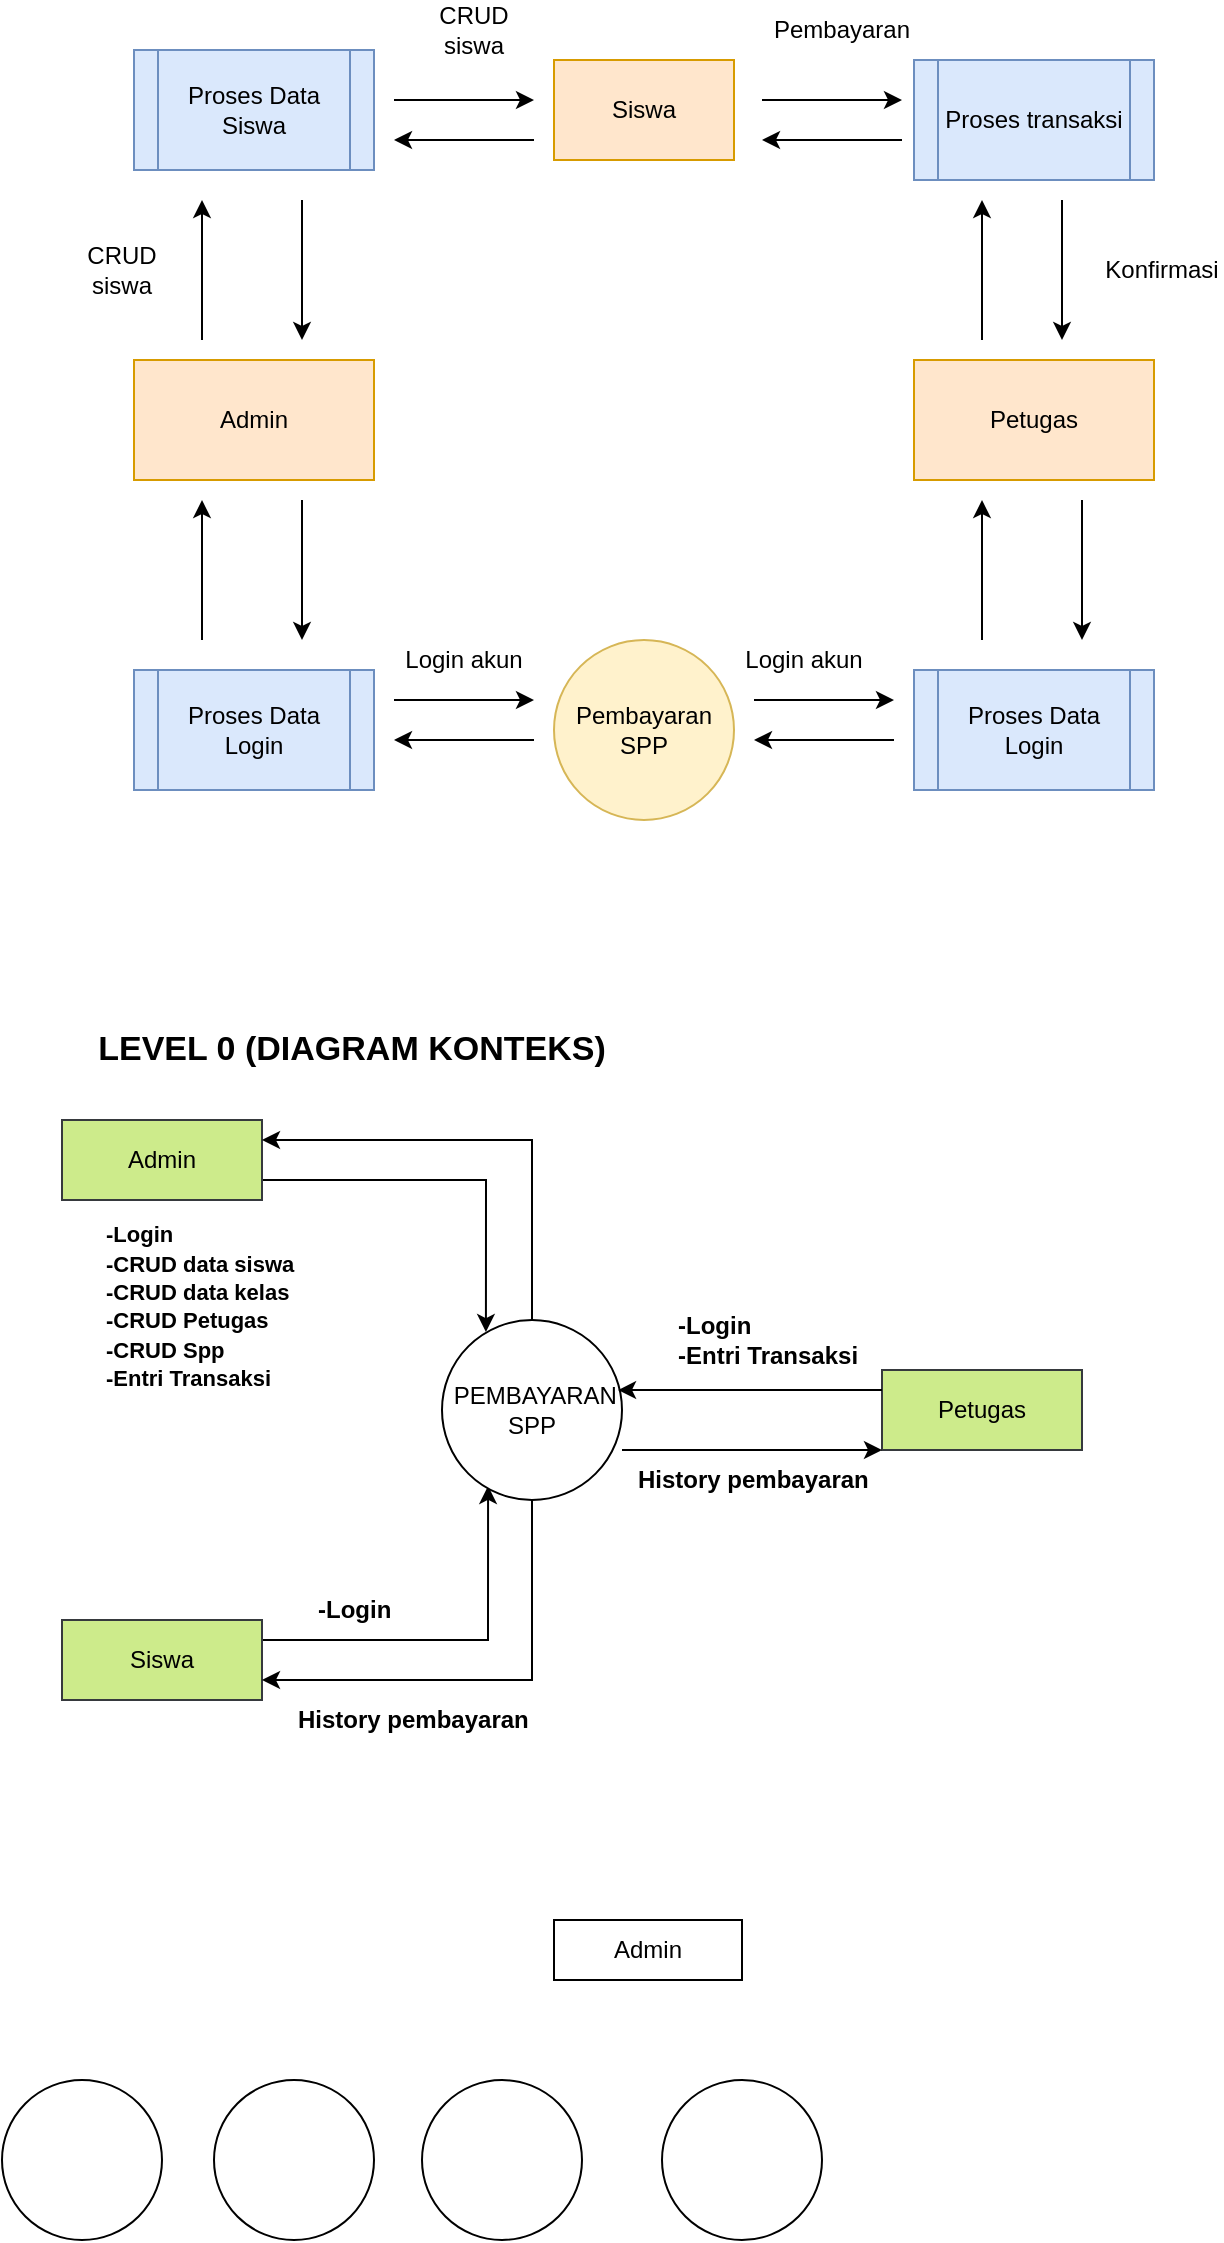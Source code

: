 <mxfile version="21.0.8" type="device"><diagram name="DFD SPP" id="yeEA-f_DbcWphS2s1jVh"><mxGraphModel dx="926" dy="509" grid="1" gridSize="10" guides="1" tooltips="1" connect="1" arrows="1" fold="1" page="1" pageScale="1" pageWidth="2339" pageHeight="3300" math="0" shadow="0"><root><mxCell id="0"/><mxCell id="1" parent="0"/><mxCell id="ZcFyxv2DwSvhIhKBIC_s-2" value="Pembayaran&lt;br&gt;SPP" style="ellipse;whiteSpace=wrap;html=1;aspect=fixed;fillColor=#fff2cc;strokeColor=#d6b656;" vertex="1" parent="1"><mxGeometry x="916" y="490" width="90" height="90" as="geometry"/></mxCell><mxCell id="ZcFyxv2DwSvhIhKBIC_s-3" value="Proses Data Login" style="shape=process;whiteSpace=wrap;html=1;backgroundOutline=1;fillColor=#dae8fc;strokeColor=#6c8ebf;" vertex="1" parent="1"><mxGeometry x="706" y="505" width="120" height="60" as="geometry"/></mxCell><mxCell id="ZcFyxv2DwSvhIhKBIC_s-4" value="Proses Data Login" style="shape=process;whiteSpace=wrap;html=1;backgroundOutline=1;fillColor=#dae8fc;strokeColor=#6c8ebf;" vertex="1" parent="1"><mxGeometry x="1096" y="505" width="120" height="60" as="geometry"/></mxCell><mxCell id="ZcFyxv2DwSvhIhKBIC_s-5" value="" style="endArrow=classic;html=1;rounded=0;" edge="1" parent="1"><mxGeometry width="50" height="50" relative="1" as="geometry"><mxPoint x="836" y="520" as="sourcePoint"/><mxPoint x="906" y="520" as="targetPoint"/></mxGeometry></mxCell><mxCell id="ZcFyxv2DwSvhIhKBIC_s-6" value="" style="endArrow=classic;html=1;rounded=0;" edge="1" parent="1"><mxGeometry width="50" height="50" relative="1" as="geometry"><mxPoint x="906" y="540" as="sourcePoint"/><mxPoint x="836" y="540" as="targetPoint"/></mxGeometry></mxCell><mxCell id="ZcFyxv2DwSvhIhKBIC_s-7" value="" style="endArrow=classic;html=1;rounded=0;" edge="1" parent="1"><mxGeometry width="50" height="50" relative="1" as="geometry"><mxPoint x="1086" y="540" as="sourcePoint"/><mxPoint x="1016" y="540" as="targetPoint"/></mxGeometry></mxCell><mxCell id="ZcFyxv2DwSvhIhKBIC_s-8" value="" style="endArrow=classic;html=1;rounded=0;" edge="1" parent="1"><mxGeometry width="50" height="50" relative="1" as="geometry"><mxPoint x="1016" y="520" as="sourcePoint"/><mxPoint x="1086" y="520" as="targetPoint"/></mxGeometry></mxCell><mxCell id="ZcFyxv2DwSvhIhKBIC_s-9" value="Login akun" style="text;html=1;strokeColor=none;fillColor=none;align=center;verticalAlign=middle;whiteSpace=wrap;rounded=0;" vertex="1" parent="1"><mxGeometry x="836" y="495" width="70" height="10" as="geometry"/></mxCell><mxCell id="ZcFyxv2DwSvhIhKBIC_s-10" value="Login akun" style="text;html=1;strokeColor=none;fillColor=none;align=center;verticalAlign=middle;whiteSpace=wrap;rounded=0;" vertex="1" parent="1"><mxGeometry x="1006" y="495" width="70" height="10" as="geometry"/></mxCell><mxCell id="ZcFyxv2DwSvhIhKBIC_s-11" value="Admin" style="rounded=0;whiteSpace=wrap;html=1;fillColor=#ffe6cc;strokeColor=#d79b00;" vertex="1" parent="1"><mxGeometry x="706" y="350" width="120" height="60" as="geometry"/></mxCell><mxCell id="ZcFyxv2DwSvhIhKBIC_s-12" value="" style="endArrow=classic;html=1;rounded=0;" edge="1" parent="1"><mxGeometry width="50" height="50" relative="1" as="geometry"><mxPoint x="790" y="420" as="sourcePoint"/><mxPoint x="790" y="490" as="targetPoint"/></mxGeometry></mxCell><mxCell id="ZcFyxv2DwSvhIhKBIC_s-13" value="" style="endArrow=classic;html=1;rounded=0;" edge="1" parent="1"><mxGeometry width="50" height="50" relative="1" as="geometry"><mxPoint x="740" y="490" as="sourcePoint"/><mxPoint x="740" y="420" as="targetPoint"/></mxGeometry></mxCell><mxCell id="ZcFyxv2DwSvhIhKBIC_s-14" value="Petugas" style="rounded=0;whiteSpace=wrap;html=1;fillColor=#ffe6cc;strokeColor=#d79b00;" vertex="1" parent="1"><mxGeometry x="1096" y="350" width="120" height="60" as="geometry"/></mxCell><mxCell id="ZcFyxv2DwSvhIhKBIC_s-15" value="Proses Data Siswa" style="shape=process;whiteSpace=wrap;html=1;backgroundOutline=1;fillColor=#dae8fc;strokeColor=#6c8ebf;" vertex="1" parent="1"><mxGeometry x="706" y="195" width="120" height="60" as="geometry"/></mxCell><mxCell id="ZcFyxv2DwSvhIhKBIC_s-16" value="Proses transaksi" style="shape=process;whiteSpace=wrap;html=1;backgroundOutline=1;fillColor=#dae8fc;strokeColor=#6c8ebf;" vertex="1" parent="1"><mxGeometry x="1096" y="200" width="120" height="60" as="geometry"/></mxCell><mxCell id="ZcFyxv2DwSvhIhKBIC_s-17" value="" style="endArrow=classic;html=1;rounded=0;" edge="1" parent="1"><mxGeometry width="50" height="50" relative="1" as="geometry"><mxPoint x="790" y="270" as="sourcePoint"/><mxPoint x="790" y="340" as="targetPoint"/></mxGeometry></mxCell><mxCell id="ZcFyxv2DwSvhIhKBIC_s-18" value="" style="endArrow=classic;html=1;rounded=0;" edge="1" parent="1"><mxGeometry width="50" height="50" relative="1" as="geometry"><mxPoint x="740" y="340" as="sourcePoint"/><mxPoint x="740" y="270" as="targetPoint"/></mxGeometry></mxCell><mxCell id="ZcFyxv2DwSvhIhKBIC_s-19" value="Siswa" style="rounded=0;whiteSpace=wrap;html=1;fillColor=#ffe6cc;strokeColor=#d79b00;" vertex="1" parent="1"><mxGeometry x="916" y="200" width="90" height="50" as="geometry"/></mxCell><mxCell id="ZcFyxv2DwSvhIhKBIC_s-20" value="" style="endArrow=classic;html=1;rounded=0;" edge="1" parent="1"><mxGeometry width="50" height="50" relative="1" as="geometry"><mxPoint x="1180" y="420" as="sourcePoint"/><mxPoint x="1180" y="490" as="targetPoint"/></mxGeometry></mxCell><mxCell id="ZcFyxv2DwSvhIhKBIC_s-21" value="" style="endArrow=classic;html=1;rounded=0;" edge="1" parent="1"><mxGeometry width="50" height="50" relative="1" as="geometry"><mxPoint x="1130" y="490" as="sourcePoint"/><mxPoint x="1130" y="420" as="targetPoint"/></mxGeometry></mxCell><mxCell id="ZcFyxv2DwSvhIhKBIC_s-22" value="" style="endArrow=classic;html=1;rounded=0;" edge="1" parent="1"><mxGeometry width="50" height="50" relative="1" as="geometry"><mxPoint x="1130" y="340" as="sourcePoint"/><mxPoint x="1130" y="270" as="targetPoint"/></mxGeometry></mxCell><mxCell id="ZcFyxv2DwSvhIhKBIC_s-23" value="" style="endArrow=classic;html=1;rounded=0;" edge="1" parent="1"><mxGeometry width="50" height="50" relative="1" as="geometry"><mxPoint x="1170" y="270" as="sourcePoint"/><mxPoint x="1170" y="340" as="targetPoint"/></mxGeometry></mxCell><mxCell id="ZcFyxv2DwSvhIhKBIC_s-24" value="" style="endArrow=classic;html=1;rounded=0;" edge="1" parent="1"><mxGeometry width="50" height="50" relative="1" as="geometry"><mxPoint x="906" y="240" as="sourcePoint"/><mxPoint x="836" y="240" as="targetPoint"/></mxGeometry></mxCell><mxCell id="ZcFyxv2DwSvhIhKBIC_s-25" value="" style="endArrow=classic;html=1;rounded=0;" edge="1" parent="1"><mxGeometry width="50" height="50" relative="1" as="geometry"><mxPoint x="836" y="220" as="sourcePoint"/><mxPoint x="906" y="220" as="targetPoint"/></mxGeometry></mxCell><mxCell id="ZcFyxv2DwSvhIhKBIC_s-26" value="" style="endArrow=classic;html=1;rounded=0;" edge="1" parent="1"><mxGeometry width="50" height="50" relative="1" as="geometry"><mxPoint x="1090" y="240" as="sourcePoint"/><mxPoint x="1020" y="240" as="targetPoint"/></mxGeometry></mxCell><mxCell id="ZcFyxv2DwSvhIhKBIC_s-27" value="" style="endArrow=classic;html=1;rounded=0;" edge="1" parent="1"><mxGeometry width="50" height="50" relative="1" as="geometry"><mxPoint x="1020" y="220" as="sourcePoint"/><mxPoint x="1090" y="220" as="targetPoint"/></mxGeometry></mxCell><mxCell id="ZcFyxv2DwSvhIhKBIC_s-28" value="CRUD siswa" style="text;html=1;strokeColor=none;fillColor=none;align=center;verticalAlign=middle;whiteSpace=wrap;rounded=0;" vertex="1" parent="1"><mxGeometry x="846" y="170" width="60" height="30" as="geometry"/></mxCell><mxCell id="ZcFyxv2DwSvhIhKBIC_s-29" value="CRUD siswa" style="text;html=1;strokeColor=none;fillColor=none;align=center;verticalAlign=middle;whiteSpace=wrap;rounded=0;" vertex="1" parent="1"><mxGeometry x="670" y="290" width="60" height="30" as="geometry"/></mxCell><mxCell id="ZcFyxv2DwSvhIhKBIC_s-30" value="Pembayaran" style="text;html=1;strokeColor=none;fillColor=none;align=center;verticalAlign=middle;whiteSpace=wrap;rounded=0;" vertex="1" parent="1"><mxGeometry x="1030" y="170" width="60" height="30" as="geometry"/></mxCell><mxCell id="ZcFyxv2DwSvhIhKBIC_s-31" value="Konfirmasi" style="text;html=1;strokeColor=none;fillColor=none;align=center;verticalAlign=middle;whiteSpace=wrap;rounded=0;" vertex="1" parent="1"><mxGeometry x="1190" y="290" width="60" height="30" as="geometry"/></mxCell><mxCell id="ZcFyxv2DwSvhIhKBIC_s-50" style="edgeStyle=orthogonalEdgeStyle;rounded=0;orthogonalLoop=1;jettySize=auto;html=1;exitX=1;exitY=0.75;exitDx=0;exitDy=0;entryX=0.244;entryY=0.067;entryDx=0;entryDy=0;entryPerimeter=0;" edge="1" parent="1" source="ZcFyxv2DwSvhIhKBIC_s-32" target="ZcFyxv2DwSvhIhKBIC_s-35"><mxGeometry relative="1" as="geometry"/></mxCell><mxCell id="ZcFyxv2DwSvhIhKBIC_s-32" value="Admin" style="rounded=0;whiteSpace=wrap;html=1;fillColor=#cdeb8b;strokeColor=#36393d;" vertex="1" parent="1"><mxGeometry x="670" y="730" width="100" height="40" as="geometry"/></mxCell><mxCell id="ZcFyxv2DwSvhIhKBIC_s-33" value="Petugas" style="rounded=0;whiteSpace=wrap;html=1;fillColor=#cdeb8b;strokeColor=#36393d;" vertex="1" parent="1"><mxGeometry x="1080" y="855" width="100" height="40" as="geometry"/></mxCell><mxCell id="ZcFyxv2DwSvhIhKBIC_s-47" style="edgeStyle=orthogonalEdgeStyle;rounded=0;orthogonalLoop=1;jettySize=auto;html=1;exitX=1;exitY=0.25;exitDx=0;exitDy=0;entryX=0.256;entryY=0.922;entryDx=0;entryDy=0;entryPerimeter=0;" edge="1" parent="1" source="ZcFyxv2DwSvhIhKBIC_s-34" target="ZcFyxv2DwSvhIhKBIC_s-35"><mxGeometry relative="1" as="geometry"/></mxCell><mxCell id="ZcFyxv2DwSvhIhKBIC_s-34" value="Siswa" style="rounded=0;whiteSpace=wrap;html=1;fillColor=#cdeb8b;strokeColor=#36393d;" vertex="1" parent="1"><mxGeometry x="670" y="980" width="100" height="40" as="geometry"/></mxCell><mxCell id="ZcFyxv2DwSvhIhKBIC_s-45" style="edgeStyle=orthogonalEdgeStyle;rounded=0;orthogonalLoop=1;jettySize=auto;html=1;exitX=0.5;exitY=1;exitDx=0;exitDy=0;entryX=1;entryY=0.75;entryDx=0;entryDy=0;" edge="1" parent="1" source="ZcFyxv2DwSvhIhKBIC_s-35" target="ZcFyxv2DwSvhIhKBIC_s-34"><mxGeometry relative="1" as="geometry"/></mxCell><mxCell id="ZcFyxv2DwSvhIhKBIC_s-49" style="edgeStyle=orthogonalEdgeStyle;rounded=0;orthogonalLoop=1;jettySize=auto;html=1;exitX=0.5;exitY=0;exitDx=0;exitDy=0;entryX=1;entryY=0.25;entryDx=0;entryDy=0;" edge="1" parent="1" source="ZcFyxv2DwSvhIhKBIC_s-35" target="ZcFyxv2DwSvhIhKBIC_s-32"><mxGeometry relative="1" as="geometry"/></mxCell><mxCell id="ZcFyxv2DwSvhIhKBIC_s-35" value="&amp;nbsp;PEMBAYARAN SPP" style="ellipse;whiteSpace=wrap;html=1;aspect=fixed;" vertex="1" parent="1"><mxGeometry x="860" y="830" width="90" height="90" as="geometry"/></mxCell><mxCell id="ZcFyxv2DwSvhIhKBIC_s-37" value="&lt;font style=&quot;font-size: 11px;&quot;&gt;&lt;b&gt;-Login&lt;br&gt;-CRUD data siswa&lt;br&gt;-CRUD data kelas&lt;br&gt;-CRUD Petugas&lt;br&gt;-CRUD Spp&lt;br&gt;-Entri Transaksi&lt;br&gt;&lt;br&gt;&lt;/b&gt;&lt;/font&gt;" style="text;html=1;strokeColor=none;fillColor=none;align=left;verticalAlign=middle;whiteSpace=wrap;rounded=0;" vertex="1" parent="1"><mxGeometry x="690" y="765" width="180" height="130" as="geometry"/></mxCell><mxCell id="ZcFyxv2DwSvhIhKBIC_s-39" value="&lt;b&gt;-Login&lt;br&gt;&lt;/b&gt;" style="text;html=1;strokeColor=none;fillColor=none;align=left;verticalAlign=middle;whiteSpace=wrap;rounded=0;" vertex="1" parent="1"><mxGeometry x="796" y="960" width="54" height="30" as="geometry"/></mxCell><mxCell id="ZcFyxv2DwSvhIhKBIC_s-41" value="&lt;b&gt;-Login&lt;br&gt;-Entri Transaksi&lt;br&gt;&lt;/b&gt;" style="text;html=1;strokeColor=none;fillColor=none;align=left;verticalAlign=middle;whiteSpace=wrap;rounded=0;" vertex="1" parent="1"><mxGeometry x="976" y="825" width="100" height="30" as="geometry"/></mxCell><mxCell id="ZcFyxv2DwSvhIhKBIC_s-42" value="" style="endArrow=classic;html=1;rounded=0;exitX=0;exitY=0.25;exitDx=0;exitDy=0;entryX=0.978;entryY=0.389;entryDx=0;entryDy=0;entryPerimeter=0;" edge="1" parent="1" source="ZcFyxv2DwSvhIhKBIC_s-33" target="ZcFyxv2DwSvhIhKBIC_s-35"><mxGeometry width="50" height="50" relative="1" as="geometry"><mxPoint x="930" y="870" as="sourcePoint"/><mxPoint x="980" y="820" as="targetPoint"/></mxGeometry></mxCell><mxCell id="ZcFyxv2DwSvhIhKBIC_s-43" value="" style="endArrow=classic;html=1;rounded=0;entryX=0;entryY=1;entryDx=0;entryDy=0;" edge="1" parent="1" target="ZcFyxv2DwSvhIhKBIC_s-33"><mxGeometry width="50" height="50" relative="1" as="geometry"><mxPoint x="950" y="895" as="sourcePoint"/><mxPoint x="1020" y="870" as="targetPoint"/><Array as="points"/></mxGeometry></mxCell><mxCell id="ZcFyxv2DwSvhIhKBIC_s-44" value="&lt;b&gt;History pembayaran&lt;br&gt;&lt;/b&gt;" style="text;html=1;strokeColor=none;fillColor=none;align=left;verticalAlign=middle;whiteSpace=wrap;rounded=0;" vertex="1" parent="1"><mxGeometry x="956" y="895" width="140" height="30" as="geometry"/></mxCell><mxCell id="ZcFyxv2DwSvhIhKBIC_s-46" value="&lt;b&gt;History pembayaran&lt;br&gt;&lt;/b&gt;" style="text;html=1;strokeColor=none;fillColor=none;align=left;verticalAlign=middle;whiteSpace=wrap;rounded=0;" vertex="1" parent="1"><mxGeometry x="786" y="1020" width="120" height="20" as="geometry"/></mxCell><mxCell id="ZcFyxv2DwSvhIhKBIC_s-51" value="&lt;font style=&quot;font-size: 17px;&quot;&gt;&lt;b&gt;LEVEL 0 (DIAGRAM KONTEKS)&lt;/b&gt;&lt;/font&gt;" style="text;html=1;strokeColor=none;fillColor=none;align=center;verticalAlign=middle;whiteSpace=wrap;rounded=0;" vertex="1" parent="1"><mxGeometry x="670" y="680" width="290" height="30" as="geometry"/></mxCell><mxCell id="ZcFyxv2DwSvhIhKBIC_s-52" value="Admin" style="rounded=0;whiteSpace=wrap;html=1;" vertex="1" parent="1"><mxGeometry x="916" y="1130" width="94" height="30" as="geometry"/></mxCell><mxCell id="ZcFyxv2DwSvhIhKBIC_s-53" value="" style="ellipse;whiteSpace=wrap;html=1;aspect=fixed;" vertex="1" parent="1"><mxGeometry x="640" y="1210" width="80" height="80" as="geometry"/></mxCell><mxCell id="ZcFyxv2DwSvhIhKBIC_s-54" value="" style="ellipse;whiteSpace=wrap;html=1;aspect=fixed;" vertex="1" parent="1"><mxGeometry x="746" y="1210" width="80" height="80" as="geometry"/></mxCell><mxCell id="ZcFyxv2DwSvhIhKBIC_s-55" value="" style="ellipse;whiteSpace=wrap;html=1;aspect=fixed;" vertex="1" parent="1"><mxGeometry x="850" y="1210" width="80" height="80" as="geometry"/></mxCell><mxCell id="ZcFyxv2DwSvhIhKBIC_s-56" value="" style="ellipse;whiteSpace=wrap;html=1;aspect=fixed;" vertex="1" parent="1"><mxGeometry x="970" y="1210" width="80" height="80" as="geometry"/></mxCell></root></mxGraphModel></diagram></mxfile>